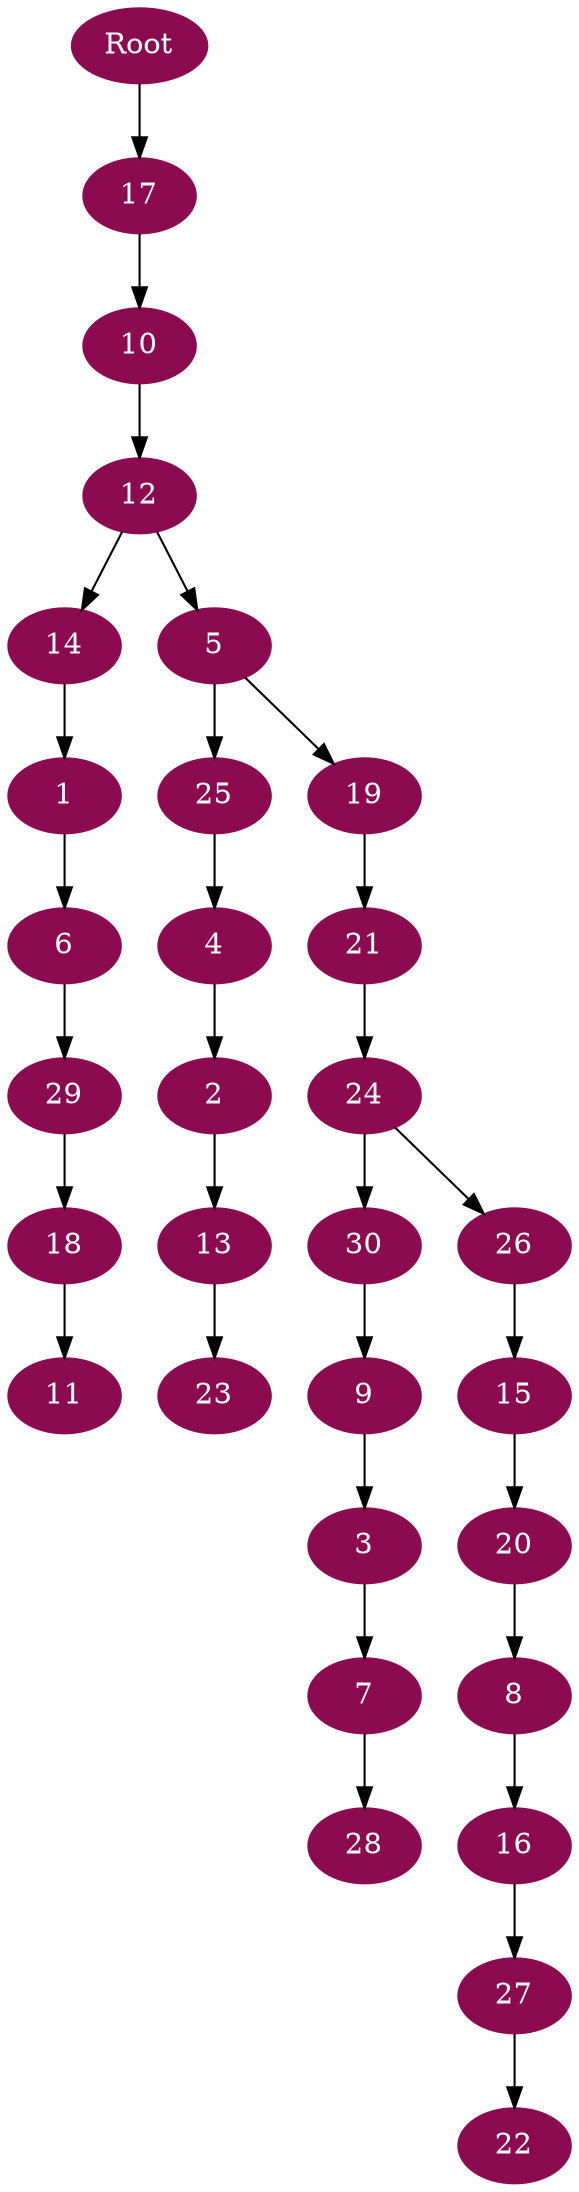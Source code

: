 digraph G {
node [color=deeppink4, style=filled, fontcolor=white];
14 -> 1;
4 -> 2;
9 -> 3;
25 -> 4;
12 -> 5;
1 -> 6;
3 -> 7;
20 -> 8;
30 -> 9;
17 -> 10;
18 -> 11;
10 -> 12;
2 -> 13;
12 -> 14;
26 -> 15;
8 -> 16;
Root -> 17;
29 -> 18;
5 -> 19;
15 -> 20;
19 -> 21;
27 -> 22;
13 -> 23;
21 -> 24;
5 -> 25;
24 -> 26;
16 -> 27;
7 -> 28;
6 -> 29;
24 -> 30;
}
